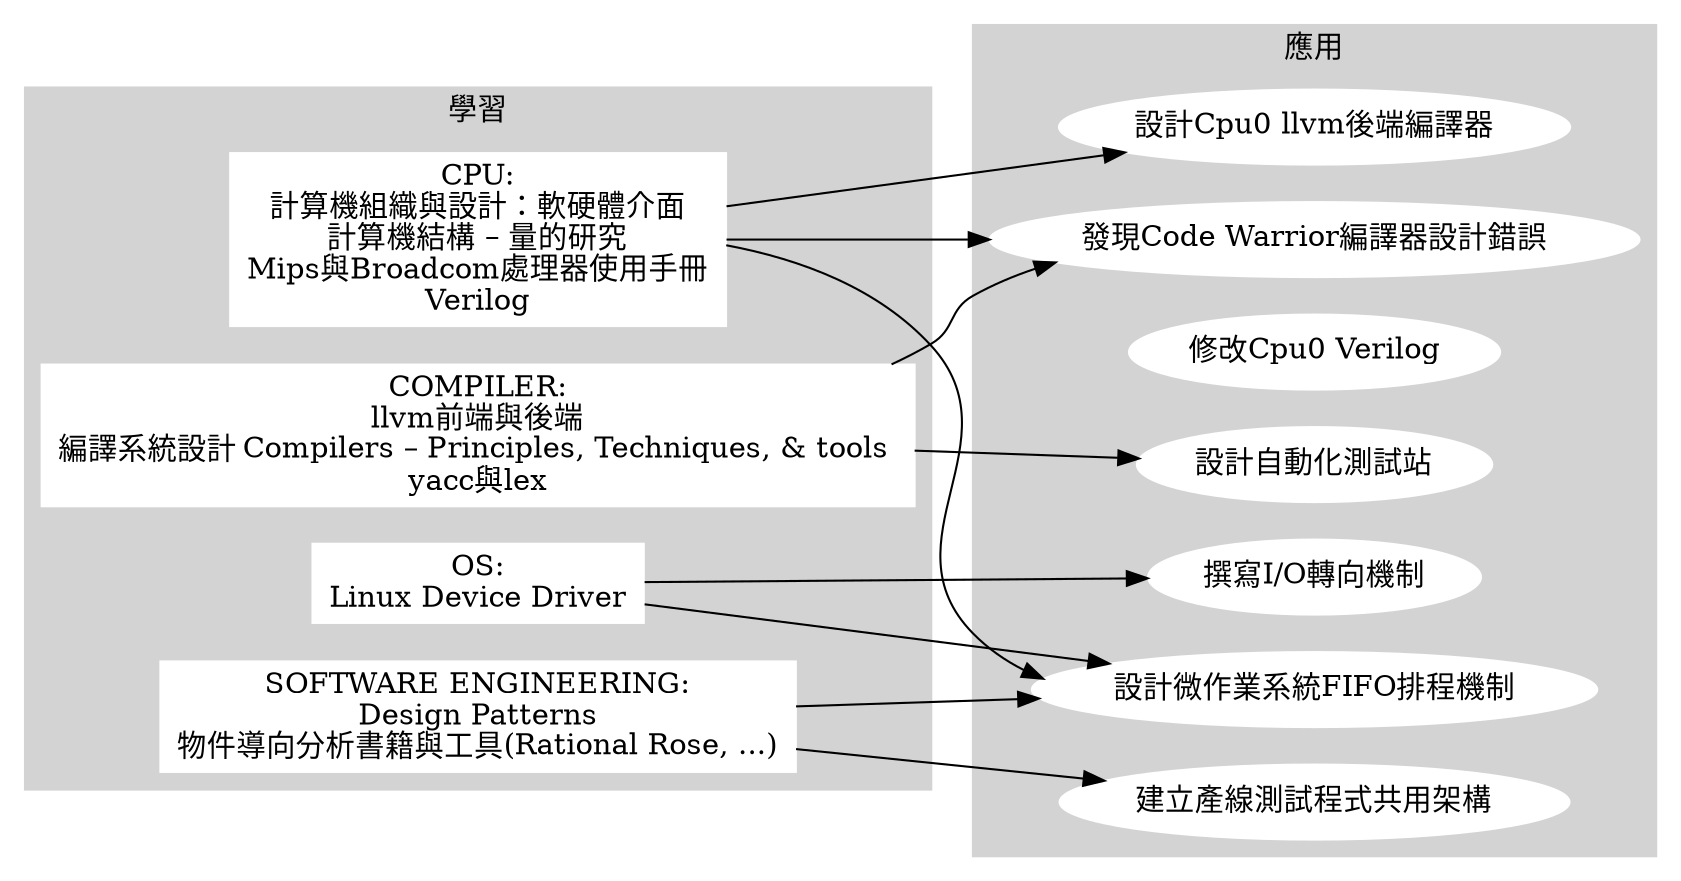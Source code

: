 digraph G {

	rankdir=LR;
	subgraph cluster_0 {
		style=filled;
		label = "學習";
		node [shape=box,style=filled,color=white]; CPU [label="CPU:\n計算機組織與設計：軟硬體介面\n計算機結構 – 量的研究\nMips與Broadcom處理器使用手冊\nVerilog"];
		node [style=filled,color=white]; COMPILER [label="COMPILER:\nllvm前端與後端\n編譯系統設計 Compilers – Principles, Techniques, & tools \nyacc與lex"];
		node [style=filled,color=white]; OS [label="OS:\nLinux Device Driver"]; 
		node [style=filled,color=white]; "SOFTWARE ENGINEERING" [label="SOFTWARE ENGINEERING:\nDesign Patterns\n物件導向分析書籍與工具(Rational Rose, ...)"]; 
		color=lightgrey;
	}
	subgraph cluster_1 {
		style=filled;
		color=lightgrey;
		label = "應用";
		node [style=filled,color=white]; codewarrior [label="發現Code Warrior編譯器設計錯誤"];
		node [style=filled,color=white]; tinyos [label="設計微作業系統FIFO排程機制"];
		node [style=filled,color=white]; verilog [label="修改Cpu0 Verilog"];
		node [style=filled,color=white]; backend [label="設計Cpu0 llvm後端編譯器"];
		node [style=filled,color=white]; teststation [label="設計自動化測試站"];
		node [style=filled,color=white]; io [label="撰寫I/O轉向機制"];
		node [style=filled,color=white]; bltc [label="建立產線測試程式共用架構"];
	}
    CPU -> codewarrior;
    CPU -> tinyos;
    CPU -> backend;
    COMPILER -> codewarrior;
    COMPILER -> teststation;
    OS -> tinyos;
    OS -> io;
    "SOFTWARE ENGINEERING" -> tinyos;
    "SOFTWARE ENGINEERING" -> bltc;

}